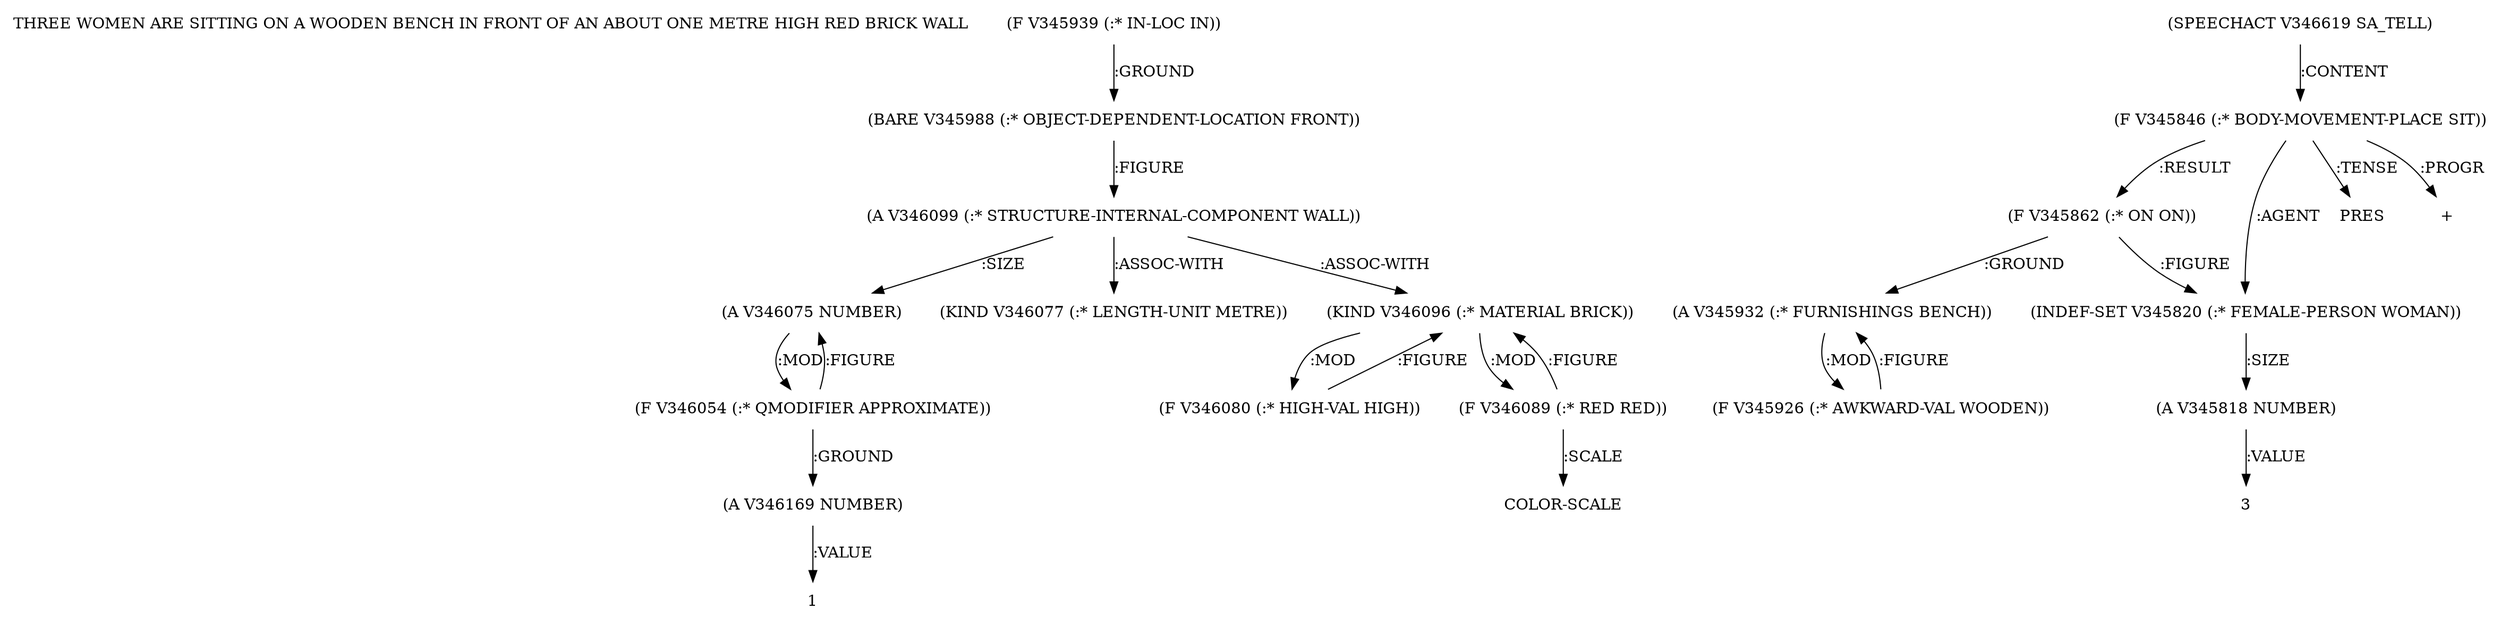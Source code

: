 digraph Terms {
  node [shape=none]
  "THREE WOMEN ARE SITTING ON A WOODEN BENCH IN FRONT OF AN ABOUT ONE METRE HIGH RED BRICK WALL"
  "V345939" [label="(F V345939 (:* IN-LOC IN))"]
  "V345939" -> "V345988" [label=":GROUND"]
  "V345988" [label="(BARE V345988 (:* OBJECT-DEPENDENT-LOCATION FRONT))"]
  "V345988" -> "V346099" [label=":FIGURE"]
  "V346099" [label="(A V346099 (:* STRUCTURE-INTERNAL-COMPONENT WALL))"]
  "V346099" -> "V346075" [label=":SIZE"]
  "V346099" -> "V346077" [label=":ASSOC-WITH"]
  "V346099" -> "V346096" [label=":ASSOC-WITH"]
  "V346096" [label="(KIND V346096 (:* MATERIAL BRICK))"]
  "V346096" -> "V346080" [label=":MOD"]
  "V346096" -> "V346089" [label=":MOD"]
  "V346077" [label="(KIND V346077 (:* LENGTH-UNIT METRE))"]
  "V346075" [label="(A V346075 NUMBER)"]
  "V346075" -> "V346054" [label=":MOD"]
  "V346054" [label="(F V346054 (:* QMODIFIER APPROXIMATE))"]
  "V346054" -> "V346075" [label=":FIGURE"]
  "V346054" -> "V346169" [label=":GROUND"]
  "V346169" [label="(A V346169 NUMBER)"]
  "V346169" -> "NT357242" [label=":VALUE"]
  "NT357242" [label="1"]
  "V346080" [label="(F V346080 (:* HIGH-VAL HIGH))"]
  "V346080" -> "V346096" [label=":FIGURE"]
  "V346089" [label="(F V346089 (:* RED RED))"]
  "V346089" -> "V346096" [label=":FIGURE"]
  "V346089" -> "NT357243" [label=":SCALE"]
  "NT357243" [label="COLOR-SCALE"]
  "V346619" [label="(SPEECHACT V346619 SA_TELL)"]
  "V346619" -> "V345846" [label=":CONTENT"]
  "V345846" [label="(F V345846 (:* BODY-MOVEMENT-PLACE SIT))"]
  "V345846" -> "V345862" [label=":RESULT"]
  "V345846" -> "V345820" [label=":AGENT"]
  "V345846" -> "NT357244" [label=":TENSE"]
  "NT357244" [label="PRES"]
  "V345846" -> "NT357245" [label=":PROGR"]
  "NT357245" [label="+"]
  "V345820" [label="(INDEF-SET V345820 (:* FEMALE-PERSON WOMAN))"]
  "V345820" -> "V345818" [label=":SIZE"]
  "V345818" [label="(A V345818 NUMBER)"]
  "V345818" -> "NT357246" [label=":VALUE"]
  "NT357246" [label="3"]
  "V345862" [label="(F V345862 (:* ON ON))"]
  "V345862" -> "V345932" [label=":GROUND"]
  "V345862" -> "V345820" [label=":FIGURE"]
  "V345932" [label="(A V345932 (:* FURNISHINGS BENCH))"]
  "V345932" -> "V345926" [label=":MOD"]
  "V345926" [label="(F V345926 (:* AWKWARD-VAL WOODEN))"]
  "V345926" -> "V345932" [label=":FIGURE"]
}
